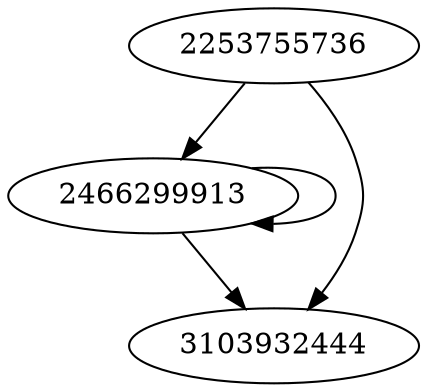 digraph  {
2253755736;
2466299913;
3103932444;
2253755736 -> 2466299913;
2253755736 -> 3103932444;
2466299913 -> 2466299913;
2466299913 -> 3103932444;
}
